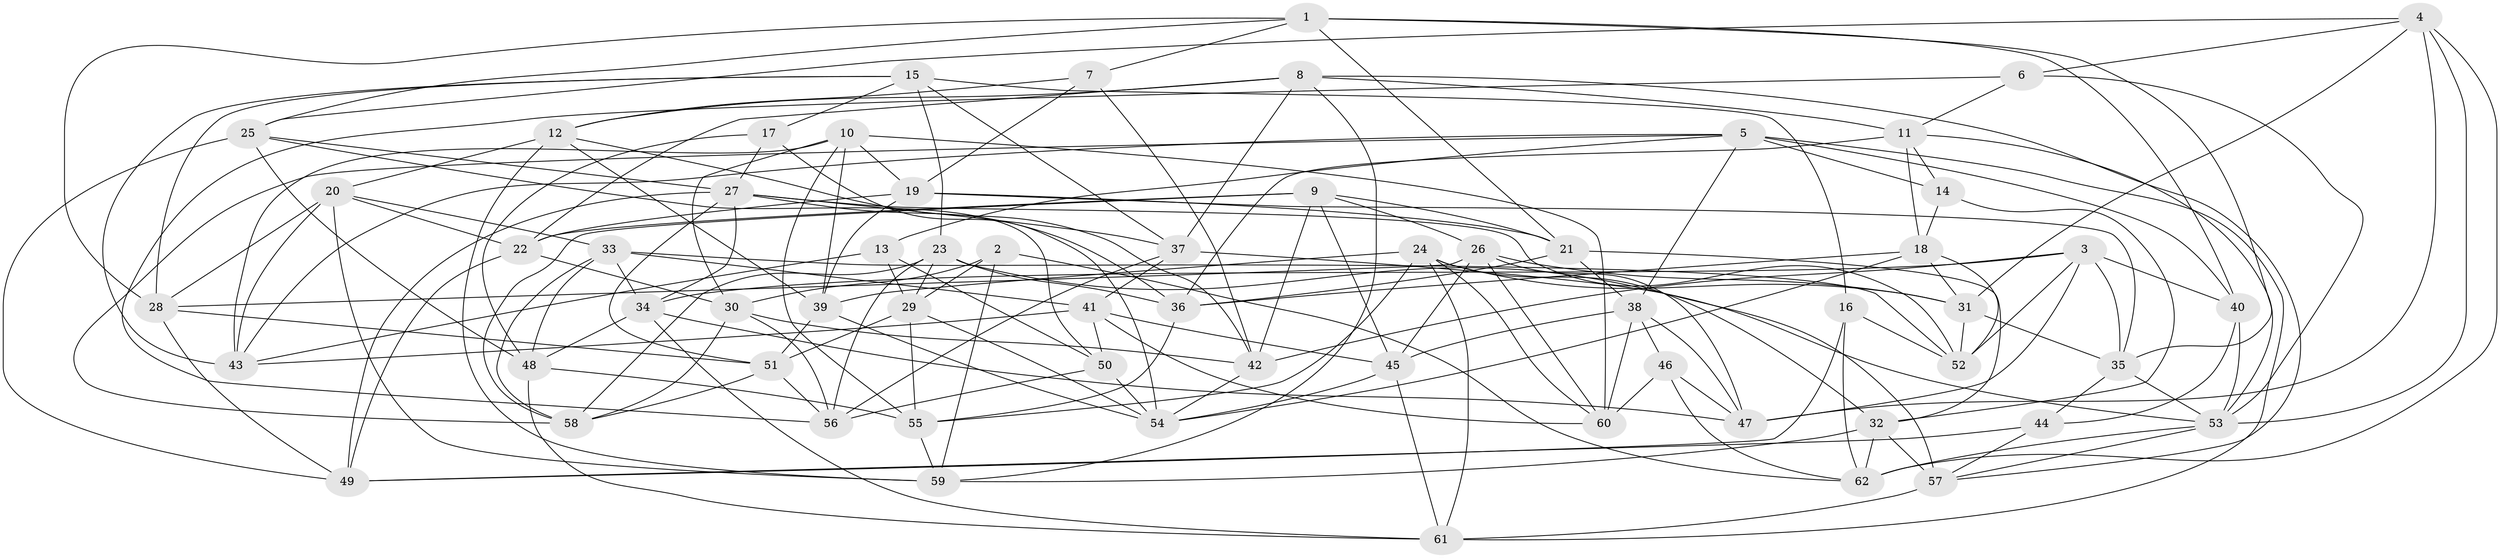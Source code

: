 // original degree distribution, {4: 1.0}
// Generated by graph-tools (version 1.1) at 2025/50/03/09/25 03:50:56]
// undirected, 62 vertices, 179 edges
graph export_dot {
graph [start="1"]
  node [color=gray90,style=filled];
  1;
  2;
  3;
  4;
  5;
  6;
  7;
  8;
  9;
  10;
  11;
  12;
  13;
  14;
  15;
  16;
  17;
  18;
  19;
  20;
  21;
  22;
  23;
  24;
  25;
  26;
  27;
  28;
  29;
  30;
  31;
  32;
  33;
  34;
  35;
  36;
  37;
  38;
  39;
  40;
  41;
  42;
  43;
  44;
  45;
  46;
  47;
  48;
  49;
  50;
  51;
  52;
  53;
  54;
  55;
  56;
  57;
  58;
  59;
  60;
  61;
  62;
  1 -- 7 [weight=1.0];
  1 -- 21 [weight=1.0];
  1 -- 25 [weight=1.0];
  1 -- 28 [weight=1.0];
  1 -- 35 [weight=1.0];
  1 -- 40 [weight=1.0];
  2 -- 29 [weight=1.0];
  2 -- 30 [weight=1.0];
  2 -- 59 [weight=1.0];
  2 -- 62 [weight=1.0];
  3 -- 34 [weight=1.0];
  3 -- 35 [weight=1.0];
  3 -- 40 [weight=1.0];
  3 -- 42 [weight=1.0];
  3 -- 47 [weight=1.0];
  3 -- 52 [weight=1.0];
  4 -- 6 [weight=1.0];
  4 -- 25 [weight=1.0];
  4 -- 31 [weight=1.0];
  4 -- 47 [weight=1.0];
  4 -- 53 [weight=1.0];
  4 -- 62 [weight=1.0];
  5 -- 13 [weight=1.0];
  5 -- 14 [weight=1.0];
  5 -- 38 [weight=1.0];
  5 -- 40 [weight=2.0];
  5 -- 43 [weight=1.0];
  5 -- 58 [weight=1.0];
  5 -- 61 [weight=1.0];
  6 -- 11 [weight=1.0];
  6 -- 53 [weight=1.0];
  6 -- 56 [weight=1.0];
  7 -- 12 [weight=1.0];
  7 -- 19 [weight=1.0];
  7 -- 42 [weight=1.0];
  8 -- 11 [weight=1.0];
  8 -- 12 [weight=1.0];
  8 -- 22 [weight=1.0];
  8 -- 37 [weight=1.0];
  8 -- 57 [weight=1.0];
  8 -- 59 [weight=1.0];
  9 -- 21 [weight=1.0];
  9 -- 22 [weight=1.0];
  9 -- 26 [weight=1.0];
  9 -- 42 [weight=1.0];
  9 -- 45 [weight=1.0];
  9 -- 58 [weight=1.0];
  10 -- 19 [weight=1.0];
  10 -- 30 [weight=1.0];
  10 -- 39 [weight=1.0];
  10 -- 43 [weight=1.0];
  10 -- 55 [weight=1.0];
  10 -- 60 [weight=1.0];
  11 -- 14 [weight=1.0];
  11 -- 18 [weight=1.0];
  11 -- 36 [weight=1.0];
  11 -- 53 [weight=1.0];
  12 -- 20 [weight=1.0];
  12 -- 39 [weight=1.0];
  12 -- 42 [weight=1.0];
  12 -- 59 [weight=1.0];
  13 -- 29 [weight=1.0];
  13 -- 43 [weight=1.0];
  13 -- 50 [weight=1.0];
  14 -- 18 [weight=1.0];
  14 -- 32 [weight=1.0];
  15 -- 16 [weight=1.0];
  15 -- 17 [weight=1.0];
  15 -- 23 [weight=1.0];
  15 -- 28 [weight=1.0];
  15 -- 37 [weight=1.0];
  15 -- 43 [weight=1.0];
  16 -- 49 [weight=1.0];
  16 -- 52 [weight=1.0];
  16 -- 62 [weight=1.0];
  17 -- 27 [weight=1.0];
  17 -- 48 [weight=1.0];
  17 -- 54 [weight=1.0];
  18 -- 31 [weight=1.0];
  18 -- 36 [weight=1.0];
  18 -- 52 [weight=1.0];
  18 -- 54 [weight=1.0];
  19 -- 21 [weight=1.0];
  19 -- 22 [weight=1.0];
  19 -- 35 [weight=1.0];
  19 -- 39 [weight=1.0];
  20 -- 22 [weight=1.0];
  20 -- 28 [weight=1.0];
  20 -- 33 [weight=1.0];
  20 -- 43 [weight=1.0];
  20 -- 59 [weight=1.0];
  21 -- 32 [weight=1.0];
  21 -- 36 [weight=1.0];
  21 -- 38 [weight=1.0];
  22 -- 30 [weight=1.0];
  22 -- 49 [weight=1.0];
  23 -- 29 [weight=1.0];
  23 -- 36 [weight=1.0];
  23 -- 56 [weight=1.0];
  23 -- 57 [weight=1.0];
  23 -- 58 [weight=1.0];
  24 -- 31 [weight=1.0];
  24 -- 32 [weight=1.0];
  24 -- 39 [weight=1.0];
  24 -- 55 [weight=1.0];
  24 -- 60 [weight=1.0];
  24 -- 61 [weight=1.0];
  25 -- 27 [weight=1.0];
  25 -- 48 [weight=1.0];
  25 -- 49 [weight=1.0];
  25 -- 50 [weight=1.0];
  26 -- 28 [weight=1.0];
  26 -- 31 [weight=1.0];
  26 -- 45 [weight=1.0];
  26 -- 47 [weight=1.0];
  26 -- 60 [weight=1.0];
  27 -- 34 [weight=1.0];
  27 -- 36 [weight=1.0];
  27 -- 37 [weight=1.0];
  27 -- 49 [weight=1.0];
  27 -- 51 [weight=1.0];
  27 -- 52 [weight=1.0];
  28 -- 49 [weight=1.0];
  28 -- 51 [weight=1.0];
  29 -- 51 [weight=1.0];
  29 -- 54 [weight=1.0];
  29 -- 55 [weight=1.0];
  30 -- 42 [weight=1.0];
  30 -- 56 [weight=1.0];
  30 -- 58 [weight=1.0];
  31 -- 35 [weight=1.0];
  31 -- 52 [weight=1.0];
  32 -- 57 [weight=1.0];
  32 -- 59 [weight=1.0];
  32 -- 62 [weight=1.0];
  33 -- 34 [weight=1.0];
  33 -- 41 [weight=1.0];
  33 -- 48 [weight=1.0];
  33 -- 52 [weight=1.0];
  33 -- 58 [weight=1.0];
  34 -- 47 [weight=1.0];
  34 -- 48 [weight=1.0];
  34 -- 61 [weight=1.0];
  35 -- 44 [weight=1.0];
  35 -- 53 [weight=1.0];
  36 -- 55 [weight=1.0];
  37 -- 41 [weight=1.0];
  37 -- 53 [weight=1.0];
  37 -- 56 [weight=1.0];
  38 -- 45 [weight=1.0];
  38 -- 46 [weight=1.0];
  38 -- 47 [weight=1.0];
  38 -- 60 [weight=1.0];
  39 -- 51 [weight=1.0];
  39 -- 54 [weight=1.0];
  40 -- 44 [weight=1.0];
  40 -- 53 [weight=1.0];
  41 -- 43 [weight=1.0];
  41 -- 45 [weight=1.0];
  41 -- 50 [weight=1.0];
  41 -- 60 [weight=1.0];
  42 -- 54 [weight=1.0];
  44 -- 49 [weight=1.0];
  44 -- 57 [weight=1.0];
  45 -- 54 [weight=1.0];
  45 -- 61 [weight=1.0];
  46 -- 47 [weight=1.0];
  46 -- 60 [weight=1.0];
  46 -- 62 [weight=1.0];
  48 -- 55 [weight=1.0];
  48 -- 61 [weight=1.0];
  50 -- 54 [weight=2.0];
  50 -- 56 [weight=1.0];
  51 -- 56 [weight=1.0];
  51 -- 58 [weight=1.0];
  53 -- 57 [weight=1.0];
  53 -- 62 [weight=1.0];
  55 -- 59 [weight=1.0];
  57 -- 61 [weight=1.0];
}
